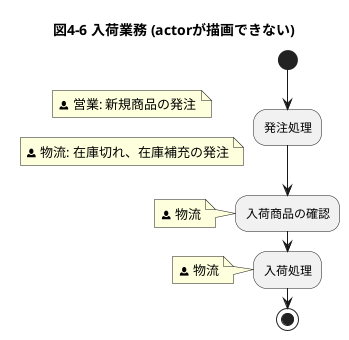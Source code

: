@startuml
title 図4-6 入荷業務 (actorが描画できない)
start
:発注処理;
note left: <&person> 営業: 新規商品の発注
note left: <&person> 物流: 在庫切れ、在庫補充の発注
:入荷商品の確認;
note left: <&person> 物流
:入荷処理;
note left: <&person> 物流
stop
@enduml